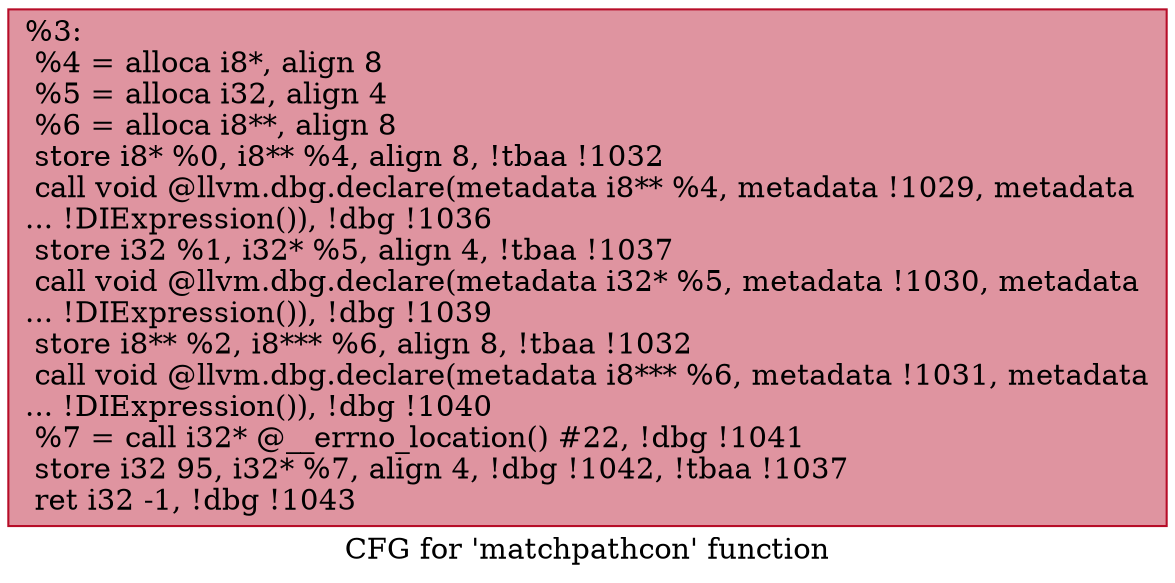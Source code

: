 digraph "CFG for 'matchpathcon' function" {
	label="CFG for 'matchpathcon' function";

	Node0x110c6b0 [shape=record,color="#b70d28ff", style=filled, fillcolor="#b70d2870",label="{%3:\l  %4 = alloca i8*, align 8\l  %5 = alloca i32, align 4\l  %6 = alloca i8**, align 8\l  store i8* %0, i8** %4, align 8, !tbaa !1032\l  call void @llvm.dbg.declare(metadata i8** %4, metadata !1029, metadata\l... !DIExpression()), !dbg !1036\l  store i32 %1, i32* %5, align 4, !tbaa !1037\l  call void @llvm.dbg.declare(metadata i32* %5, metadata !1030, metadata\l... !DIExpression()), !dbg !1039\l  store i8** %2, i8*** %6, align 8, !tbaa !1032\l  call void @llvm.dbg.declare(metadata i8*** %6, metadata !1031, metadata\l... !DIExpression()), !dbg !1040\l  %7 = call i32* @__errno_location() #22, !dbg !1041\l  store i32 95, i32* %7, align 4, !dbg !1042, !tbaa !1037\l  ret i32 -1, !dbg !1043\l}"];
}
